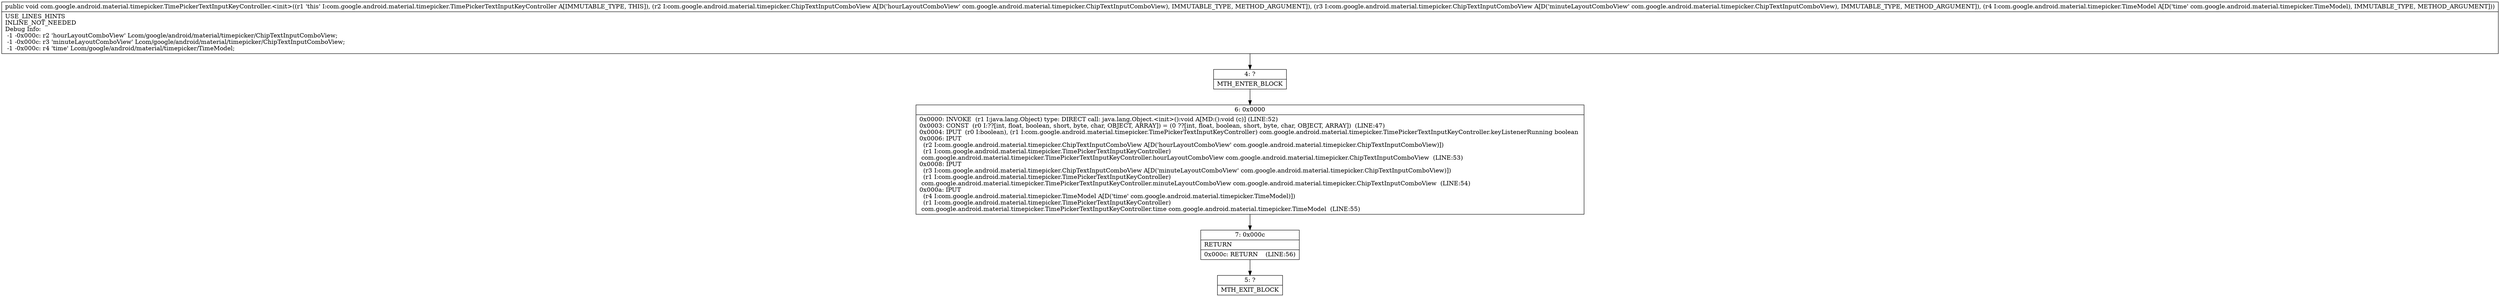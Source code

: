 digraph "CFG forcom.google.android.material.timepicker.TimePickerTextInputKeyController.\<init\>(Lcom\/google\/android\/material\/timepicker\/ChipTextInputComboView;Lcom\/google\/android\/material\/timepicker\/ChipTextInputComboView;Lcom\/google\/android\/material\/timepicker\/TimeModel;)V" {
Node_4 [shape=record,label="{4\:\ ?|MTH_ENTER_BLOCK\l}"];
Node_6 [shape=record,label="{6\:\ 0x0000|0x0000: INVOKE  (r1 I:java.lang.Object) type: DIRECT call: java.lang.Object.\<init\>():void A[MD:():void (c)] (LINE:52)\l0x0003: CONST  (r0 I:??[int, float, boolean, short, byte, char, OBJECT, ARRAY]) = (0 ??[int, float, boolean, short, byte, char, OBJECT, ARRAY])  (LINE:47)\l0x0004: IPUT  (r0 I:boolean), (r1 I:com.google.android.material.timepicker.TimePickerTextInputKeyController) com.google.android.material.timepicker.TimePickerTextInputKeyController.keyListenerRunning boolean \l0x0006: IPUT  \l  (r2 I:com.google.android.material.timepicker.ChipTextInputComboView A[D('hourLayoutComboView' com.google.android.material.timepicker.ChipTextInputComboView)])\l  (r1 I:com.google.android.material.timepicker.TimePickerTextInputKeyController)\l com.google.android.material.timepicker.TimePickerTextInputKeyController.hourLayoutComboView com.google.android.material.timepicker.ChipTextInputComboView  (LINE:53)\l0x0008: IPUT  \l  (r3 I:com.google.android.material.timepicker.ChipTextInputComboView A[D('minuteLayoutComboView' com.google.android.material.timepicker.ChipTextInputComboView)])\l  (r1 I:com.google.android.material.timepicker.TimePickerTextInputKeyController)\l com.google.android.material.timepicker.TimePickerTextInputKeyController.minuteLayoutComboView com.google.android.material.timepicker.ChipTextInputComboView  (LINE:54)\l0x000a: IPUT  \l  (r4 I:com.google.android.material.timepicker.TimeModel A[D('time' com.google.android.material.timepicker.TimeModel)])\l  (r1 I:com.google.android.material.timepicker.TimePickerTextInputKeyController)\l com.google.android.material.timepicker.TimePickerTextInputKeyController.time com.google.android.material.timepicker.TimeModel  (LINE:55)\l}"];
Node_7 [shape=record,label="{7\:\ 0x000c|RETURN\l|0x000c: RETURN    (LINE:56)\l}"];
Node_5 [shape=record,label="{5\:\ ?|MTH_EXIT_BLOCK\l}"];
MethodNode[shape=record,label="{public void com.google.android.material.timepicker.TimePickerTextInputKeyController.\<init\>((r1 'this' I:com.google.android.material.timepicker.TimePickerTextInputKeyController A[IMMUTABLE_TYPE, THIS]), (r2 I:com.google.android.material.timepicker.ChipTextInputComboView A[D('hourLayoutComboView' com.google.android.material.timepicker.ChipTextInputComboView), IMMUTABLE_TYPE, METHOD_ARGUMENT]), (r3 I:com.google.android.material.timepicker.ChipTextInputComboView A[D('minuteLayoutComboView' com.google.android.material.timepicker.ChipTextInputComboView), IMMUTABLE_TYPE, METHOD_ARGUMENT]), (r4 I:com.google.android.material.timepicker.TimeModel A[D('time' com.google.android.material.timepicker.TimeModel), IMMUTABLE_TYPE, METHOD_ARGUMENT]))  | USE_LINES_HINTS\lINLINE_NOT_NEEDED\lDebug Info:\l  \-1 \-0x000c: r2 'hourLayoutComboView' Lcom\/google\/android\/material\/timepicker\/ChipTextInputComboView;\l  \-1 \-0x000c: r3 'minuteLayoutComboView' Lcom\/google\/android\/material\/timepicker\/ChipTextInputComboView;\l  \-1 \-0x000c: r4 'time' Lcom\/google\/android\/material\/timepicker\/TimeModel;\l}"];
MethodNode -> Node_4;Node_4 -> Node_6;
Node_6 -> Node_7;
Node_7 -> Node_5;
}

